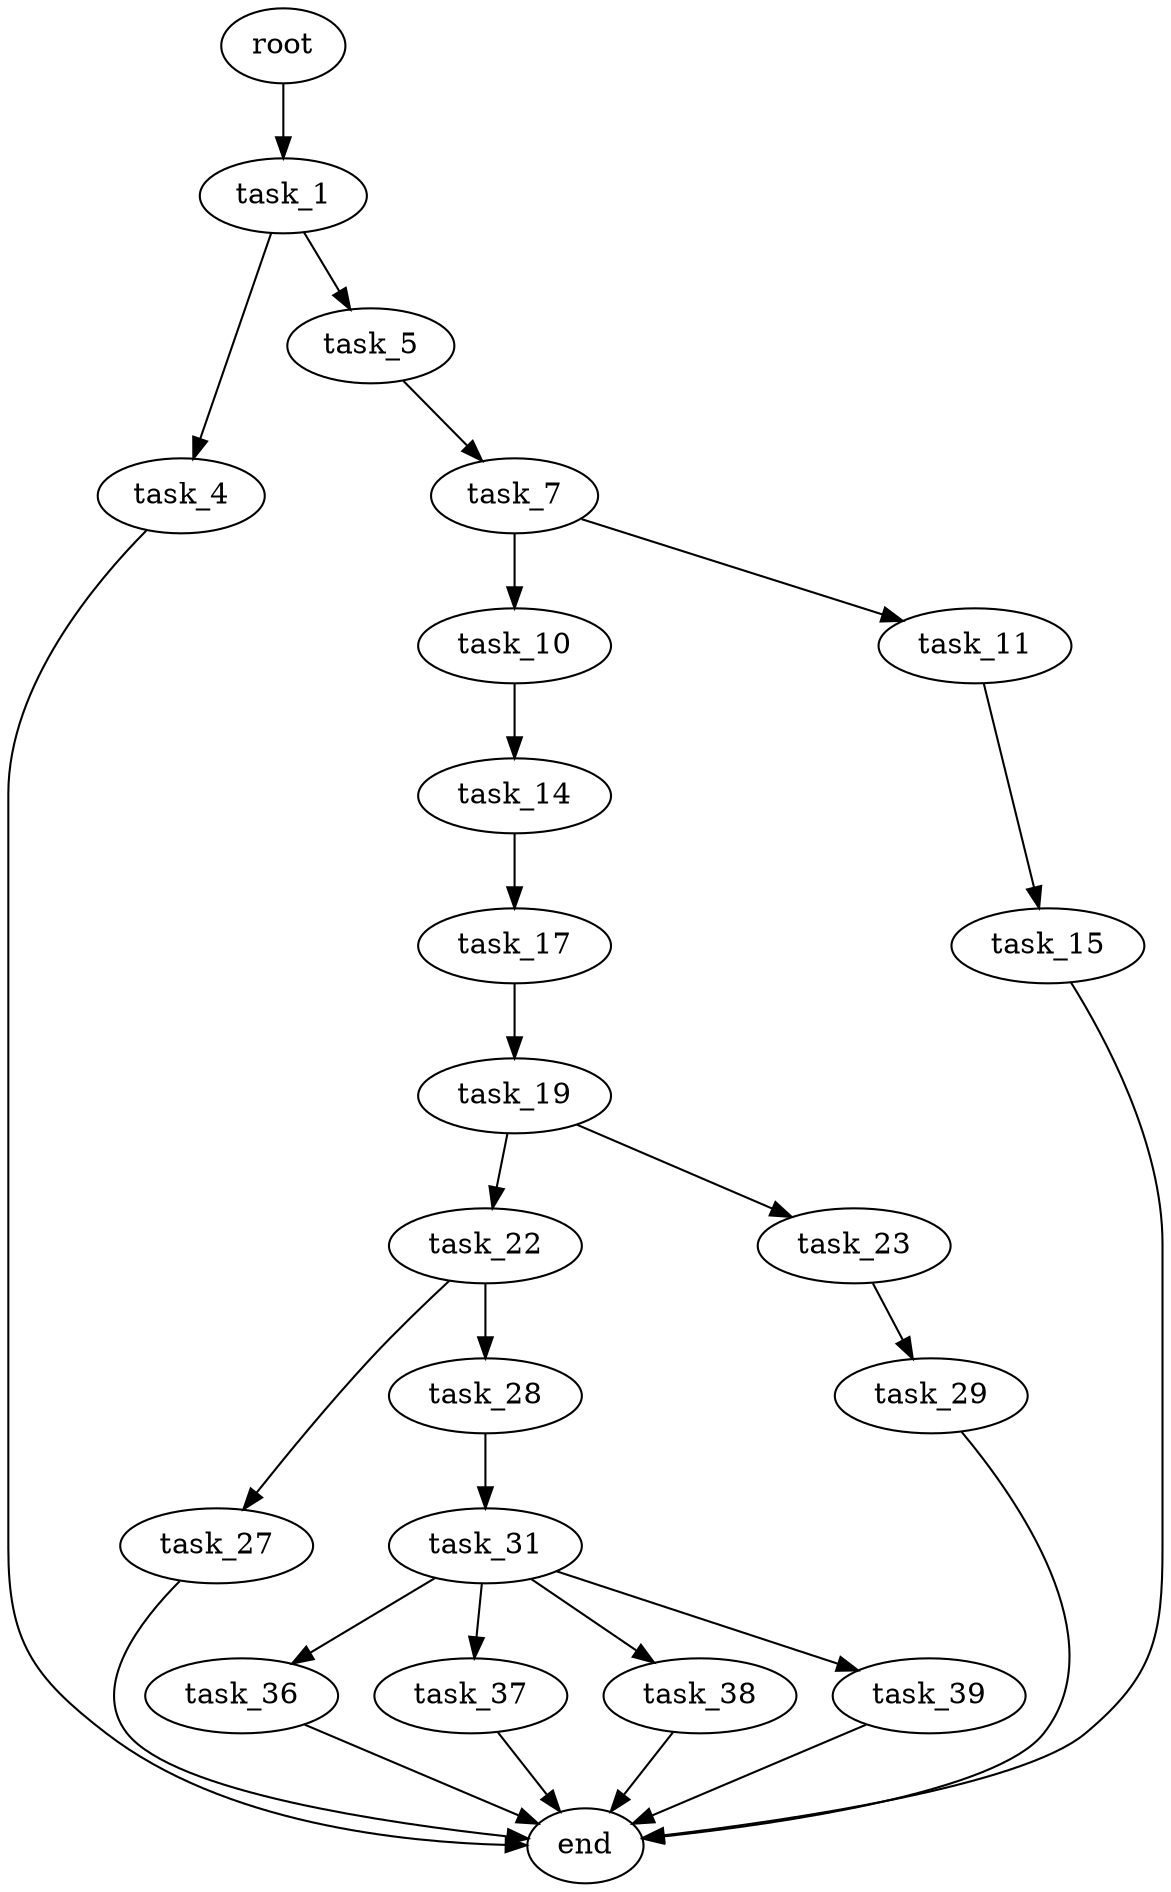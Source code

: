 digraph G {
  root [size="0.000000"];
  task_1 [size="50436901731.000000"];
  task_4 [size="33907861800.000000"];
  task_5 [size="853288269756.000000"];
  end [size="0.000000"];
  task_7 [size="28991029248.000000"];
  task_10 [size="116546206999.000000"];
  task_11 [size="231928233984.000000"];
  task_14 [size="1073741824000.000000"];
  task_15 [size="152149055213.000000"];
  task_17 [size="714384704497.000000"];
  task_19 [size="1149238981.000000"];
  task_22 [size="8589934592.000000"];
  task_23 [size="327702120156.000000"];
  task_27 [size="2820799227.000000"];
  task_28 [size="766311846040.000000"];
  task_29 [size="134217728000.000000"];
  task_31 [size="11340186754.000000"];
  task_36 [size="8589934592.000000"];
  task_37 [size="158121939776.000000"];
  task_38 [size="4518325680.000000"];
  task_39 [size="2134482589.000000"];

  root -> task_1 [size="1.000000"];
  task_1 -> task_4 [size="838860800.000000"];
  task_1 -> task_5 [size="838860800.000000"];
  task_4 -> end [size="1.000000"];
  task_5 -> task_7 [size="536870912.000000"];
  task_7 -> task_10 [size="75497472.000000"];
  task_7 -> task_11 [size="75497472.000000"];
  task_10 -> task_14 [size="301989888.000000"];
  task_11 -> task_15 [size="301989888.000000"];
  task_14 -> task_17 [size="838860800.000000"];
  task_15 -> end [size="1.000000"];
  task_17 -> task_19 [size="838860800.000000"];
  task_19 -> task_22 [size="33554432.000000"];
  task_19 -> task_23 [size="33554432.000000"];
  task_22 -> task_27 [size="33554432.000000"];
  task_22 -> task_28 [size="33554432.000000"];
  task_23 -> task_29 [size="209715200.000000"];
  task_27 -> end [size="1.000000"];
  task_28 -> task_31 [size="536870912.000000"];
  task_29 -> end [size="1.000000"];
  task_31 -> task_36 [size="209715200.000000"];
  task_31 -> task_37 [size="209715200.000000"];
  task_31 -> task_38 [size="209715200.000000"];
  task_31 -> task_39 [size="209715200.000000"];
  task_36 -> end [size="1.000000"];
  task_37 -> end [size="1.000000"];
  task_38 -> end [size="1.000000"];
  task_39 -> end [size="1.000000"];
}
